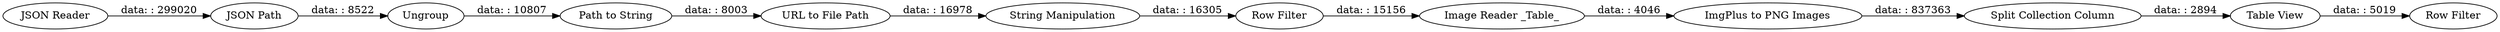 digraph {
	"-3675371121249121931_12" [label="URL to File Path"]
	"-3675371121249121931_26" [label="Table View"]
	"-3675371121249121931_6" [label="JSON Path"]
	"-3675371121249121931_10" [label="Path to String"]
	"-3675371121249121931_11" [label="String Manipulation"]
	"-3675371121249121931_25" [label="Split Collection Column"]
	"-3675371121249121931_3" [label="Image Reader _Table_"]
	"-3675371121249121931_29" [label="Row Filter"]
	"-3675371121249121931_4" [label="JSON Reader"]
	"-3675371121249121931_28" [label="Row Filter"]
	"-3675371121249121931_7" [label=Ungroup]
	"-3675371121249121931_17" [label=" ImgPlus to PNG Images "]
	"-3675371121249121931_11" -> "-3675371121249121931_29" [label="data: : 16305"]
	"-3675371121249121931_7" -> "-3675371121249121931_10" [label="data: : 10807"]
	"-3675371121249121931_17" -> "-3675371121249121931_25" [label="data: : 837363"]
	"-3675371121249121931_26" -> "-3675371121249121931_28" [label="data: : 5019"]
	"-3675371121249121931_25" -> "-3675371121249121931_26" [label="data: : 2894"]
	"-3675371121249121931_12" -> "-3675371121249121931_11" [label="data: : 16978"]
	"-3675371121249121931_6" -> "-3675371121249121931_7" [label="data: : 8522"]
	"-3675371121249121931_3" -> "-3675371121249121931_17" [label="data: : 4046"]
	"-3675371121249121931_4" -> "-3675371121249121931_6" [label="data: : 299020"]
	"-3675371121249121931_29" -> "-3675371121249121931_3" [label="data: : 15156"]
	"-3675371121249121931_10" -> "-3675371121249121931_12" [label="data: : 8003"]
	rankdir=LR
}
